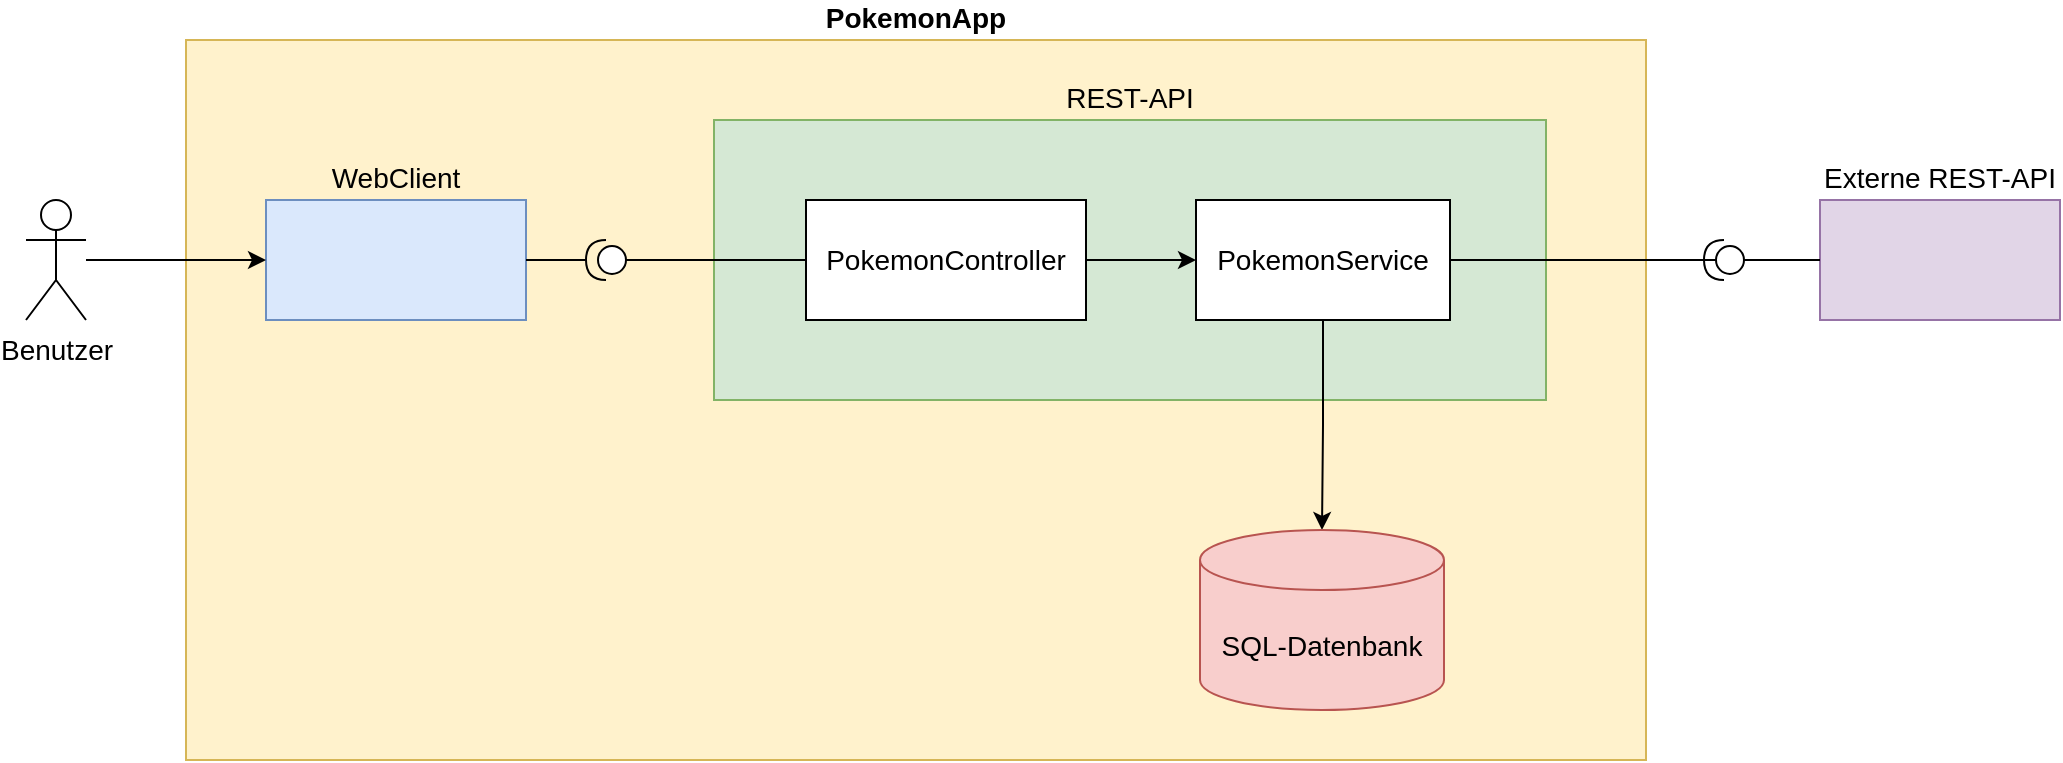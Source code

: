 <mxfile version="21.3.2" type="device">
  <diagram name="Seite-1" id="uukCMZsNi52-b3Le0xTW">
    <mxGraphModel dx="1687" dy="845" grid="1" gridSize="10" guides="1" tooltips="1" connect="1" arrows="1" fold="1" page="1" pageScale="1" pageWidth="827" pageHeight="1169" math="0" shadow="0">
      <root>
        <mxCell id="0" />
        <mxCell id="1" parent="0" />
        <mxCell id="zNEgu30txlpyItWICn7m-26" value="PokemonApp" style="rounded=0;whiteSpace=wrap;html=1;fillColor=#fff2cc;strokeColor=#d6b656;labelPosition=center;verticalLabelPosition=top;align=center;verticalAlign=bottom;fontSize=14;fontStyle=1" vertex="1" parent="1">
          <mxGeometry x="150" y="250" width="730" height="360" as="geometry" />
        </mxCell>
        <mxCell id="zNEgu30txlpyItWICn7m-1" value="&lt;div style=&quot;font-size: 14px;&quot;&gt;WebClient&lt;/div&gt;" style="rounded=0;whiteSpace=wrap;html=1;labelPosition=center;verticalLabelPosition=top;align=center;verticalAlign=bottom;fillColor=#dae8fc;strokeColor=#6c8ebf;fontSize=14;fontStyle=0" vertex="1" parent="1">
          <mxGeometry x="190" y="330" width="130" height="60" as="geometry" />
        </mxCell>
        <mxCell id="zNEgu30txlpyItWICn7m-14" style="edgeStyle=orthogonalEdgeStyle;rounded=0;orthogonalLoop=1;jettySize=auto;html=1;entryX=0;entryY=0.5;entryDx=0;entryDy=0;fontSize=14;fontStyle=0" edge="1" parent="1" source="zNEgu30txlpyItWICn7m-2" target="zNEgu30txlpyItWICn7m-1">
          <mxGeometry relative="1" as="geometry" />
        </mxCell>
        <mxCell id="zNEgu30txlpyItWICn7m-2" value="Benutzer" style="shape=umlActor;verticalLabelPosition=bottom;verticalAlign=top;html=1;outlineConnect=0;fontSize=14;fontStyle=0" vertex="1" parent="1">
          <mxGeometry x="70" y="330" width="30" height="60" as="geometry" />
        </mxCell>
        <mxCell id="zNEgu30txlpyItWICn7m-11" value="REST-API" style="rounded=0;whiteSpace=wrap;html=1;labelPosition=center;verticalLabelPosition=top;align=center;verticalAlign=bottom;fillColor=#d5e8d4;strokeColor=#82b366;fontSize=14;fontStyle=0" vertex="1" parent="1">
          <mxGeometry x="414" y="290" width="416" height="140" as="geometry" />
        </mxCell>
        <mxCell id="zNEgu30txlpyItWICn7m-21" style="edgeStyle=orthogonalEdgeStyle;rounded=0;orthogonalLoop=1;jettySize=auto;html=1;entryX=0;entryY=0.5;entryDx=0;entryDy=0;endArrow=classic;endFill=1;fontSize=14;fontStyle=0" edge="1" parent="1" source="zNEgu30txlpyItWICn7m-12" target="zNEgu30txlpyItWICn7m-13">
          <mxGeometry relative="1" as="geometry" />
        </mxCell>
        <mxCell id="zNEgu30txlpyItWICn7m-12" value="PokemonController" style="rounded=0;whiteSpace=wrap;html=1;fontSize=14;fontStyle=0" vertex="1" parent="1">
          <mxGeometry x="460" y="330" width="140" height="60" as="geometry" />
        </mxCell>
        <mxCell id="zNEgu30txlpyItWICn7m-23" style="edgeStyle=orthogonalEdgeStyle;rounded=0;orthogonalLoop=1;jettySize=auto;html=1;fontSize=14;fontStyle=0" edge="1" parent="1" source="zNEgu30txlpyItWICn7m-13" target="zNEgu30txlpyItWICn7m-22">
          <mxGeometry relative="1" as="geometry" />
        </mxCell>
        <mxCell id="zNEgu30txlpyItWICn7m-31" style="edgeStyle=orthogonalEdgeStyle;rounded=0;orthogonalLoop=1;jettySize=auto;html=1;entryX=1;entryY=0.5;entryDx=0;entryDy=0;entryPerimeter=0;endArrow=none;endFill=0;fontSize=14;fontStyle=0" edge="1" parent="1">
          <mxGeometry relative="1" as="geometry">
            <mxPoint x="766" y="360" as="sourcePoint" />
            <mxPoint x="923" y="360" as="targetPoint" />
          </mxGeometry>
        </mxCell>
        <mxCell id="zNEgu30txlpyItWICn7m-13" value="PokemonService" style="rounded=0;whiteSpace=wrap;html=1;fontSize=14;fontStyle=0" vertex="1" parent="1">
          <mxGeometry x="655" y="330" width="127" height="60" as="geometry" />
        </mxCell>
        <mxCell id="zNEgu30txlpyItWICn7m-19" style="edgeStyle=orthogonalEdgeStyle;rounded=0;orthogonalLoop=1;jettySize=auto;html=1;entryX=0;entryY=0.5;entryDx=0;entryDy=0;endArrow=none;endFill=0;fontSize=14;fontStyle=0" edge="1" parent="1" source="zNEgu30txlpyItWICn7m-18" target="zNEgu30txlpyItWICn7m-12">
          <mxGeometry relative="1" as="geometry" />
        </mxCell>
        <mxCell id="zNEgu30txlpyItWICn7m-20" style="edgeStyle=orthogonalEdgeStyle;rounded=0;orthogonalLoop=1;jettySize=auto;html=1;entryX=1;entryY=0.5;entryDx=0;entryDy=0;endArrow=none;endFill=0;fontSize=14;fontStyle=0" edge="1" parent="1" source="zNEgu30txlpyItWICn7m-18" target="zNEgu30txlpyItWICn7m-1">
          <mxGeometry relative="1" as="geometry" />
        </mxCell>
        <mxCell id="zNEgu30txlpyItWICn7m-18" value="" style="shape=providedRequiredInterface;html=1;verticalLabelPosition=bottom;sketch=0;rotation=-180;fontSize=14;fontStyle=0" vertex="1" parent="1">
          <mxGeometry x="350" y="350" width="20" height="20" as="geometry" />
        </mxCell>
        <mxCell id="zNEgu30txlpyItWICn7m-22" value="SQL-Datenbank" style="shape=cylinder3;whiteSpace=wrap;html=1;boundedLbl=1;backgroundOutline=1;size=15;labelPosition=center;verticalLabelPosition=middle;align=center;verticalAlign=middle;fillColor=#f8cecc;strokeColor=#b85450;fontSize=14;fontStyle=0" vertex="1" parent="1">
          <mxGeometry x="657" y="495" width="122" height="90" as="geometry" />
        </mxCell>
        <mxCell id="zNEgu30txlpyItWICn7m-25" value="Externe REST-API" style="rounded=0;whiteSpace=wrap;html=1;labelPosition=center;verticalLabelPosition=top;align=center;verticalAlign=bottom;fillColor=#e1d5e7;strokeColor=#9673a6;fontSize=14;fontStyle=0" vertex="1" parent="1">
          <mxGeometry x="967" y="330" width="120" height="60" as="geometry" />
        </mxCell>
        <mxCell id="zNEgu30txlpyItWICn7m-33" value="&lt;div style=&quot;font-size: 14px;&quot;&gt;&lt;br style=&quot;font-size: 14px;&quot;&gt;&lt;/div&gt;&lt;div style=&quot;font-size: 14px;&quot;&gt;&lt;br style=&quot;font-size: 14px;&quot;&gt;&lt;/div&gt;" style="edgeStyle=orthogonalEdgeStyle;rounded=0;orthogonalLoop=1;jettySize=auto;html=1;endArrow=none;endFill=0;fontSize=14;fontStyle=0" edge="1" parent="1" source="zNEgu30txlpyItWICn7m-29" target="zNEgu30txlpyItWICn7m-25">
          <mxGeometry relative="1" as="geometry" />
        </mxCell>
        <mxCell id="zNEgu30txlpyItWICn7m-29" value="" style="shape=providedRequiredInterface;html=1;verticalLabelPosition=bottom;sketch=0;rotation=-180;fontSize=14;fontStyle=0" vertex="1" parent="1">
          <mxGeometry x="909" y="350" width="20" height="20" as="geometry" />
        </mxCell>
      </root>
    </mxGraphModel>
  </diagram>
</mxfile>
